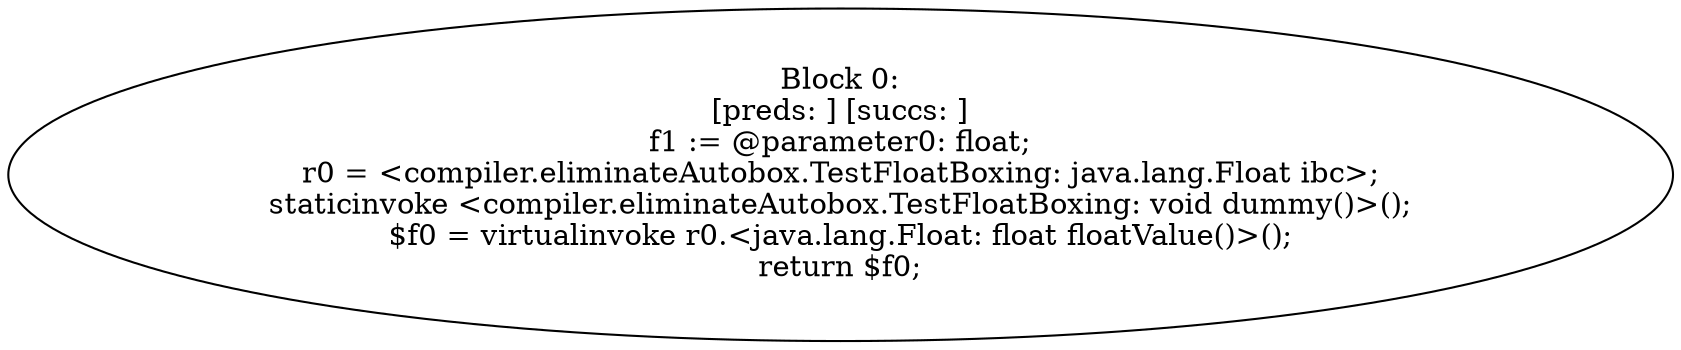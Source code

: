 digraph "unitGraph" {
    "Block 0:
[preds: ] [succs: ]
f1 := @parameter0: float;
r0 = <compiler.eliminateAutobox.TestFloatBoxing: java.lang.Float ibc>;
staticinvoke <compiler.eliminateAutobox.TestFloatBoxing: void dummy()>();
$f0 = virtualinvoke r0.<java.lang.Float: float floatValue()>();
return $f0;
"
}
